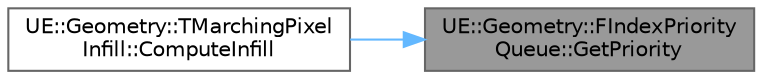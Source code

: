 digraph "UE::Geometry::FIndexPriorityQueue::GetPriority"
{
 // INTERACTIVE_SVG=YES
 // LATEX_PDF_SIZE
  bgcolor="transparent";
  edge [fontname=Helvetica,fontsize=10,labelfontname=Helvetica,labelfontsize=10];
  node [fontname=Helvetica,fontsize=10,shape=box,height=0.2,width=0.4];
  rankdir="RL";
  Node1 [id="Node000001",label="UE::Geometry::FIndexPriority\lQueue::GetPriority",height=0.2,width=0.4,color="gray40", fillcolor="grey60", style="filled", fontcolor="black",tooltip="Query the priority at node id, assuming it exists in queue."];
  Node1 -> Node2 [id="edge1_Node000001_Node000002",dir="back",color="steelblue1",style="solid",tooltip=" "];
  Node2 [id="Node000002",label="UE::Geometry::TMarchingPixel\lInfill::ComputeInfill",height=0.2,width=0.4,color="grey40", fillcolor="white", style="filled",URL="$d0/d71/classUE_1_1Geometry_1_1TMarchingPixelInfill.html#a824565e2f91c97a293ceb6b09f86eca2",tooltip="Fill the values of MissingPixels in Image by propagating from known values."];
}
